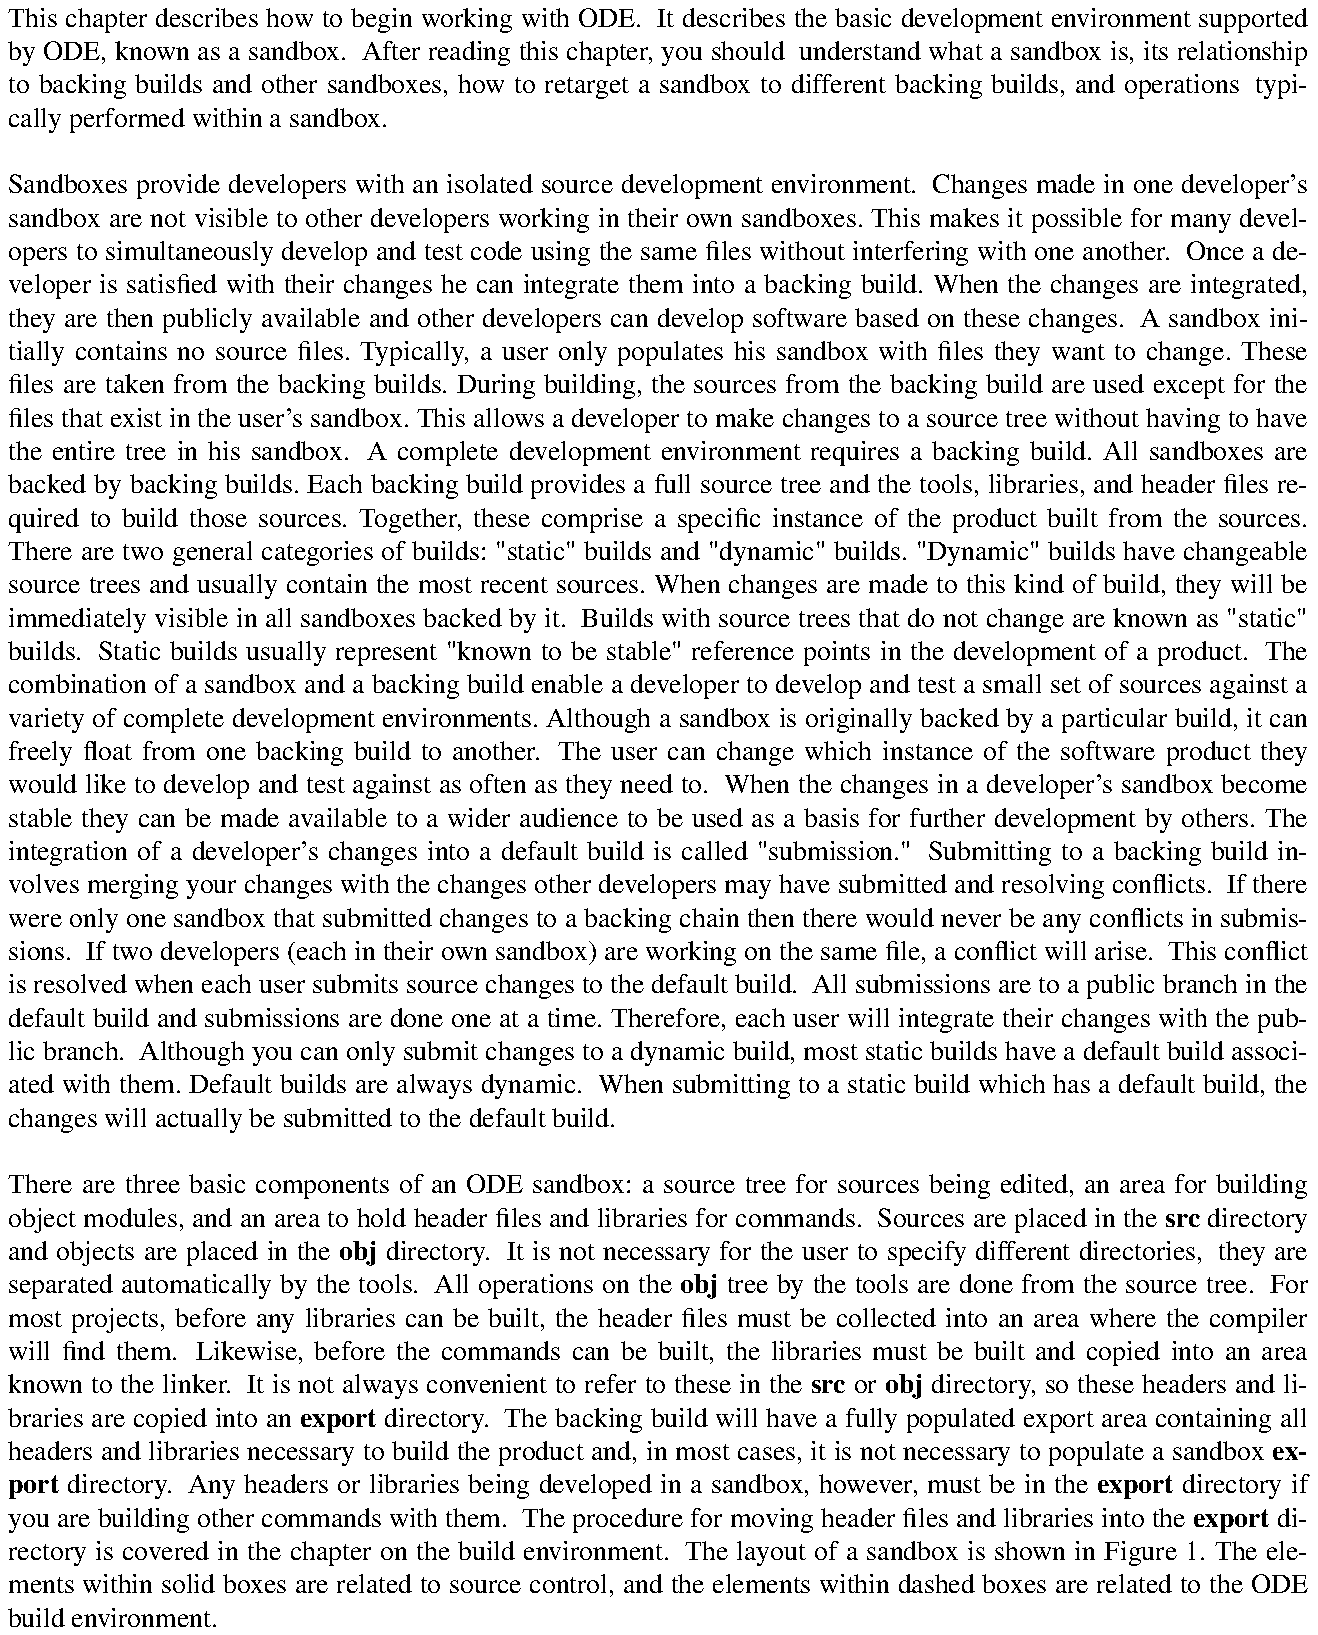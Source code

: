 .\"
.\" @OSF_FREE_COPYRIGHT@
.\" COPYRIGHT NOTICE
.\" Copyright (c) 1992, 1991, 1990  
.\" Open Software Foundation, Inc. 
.\"  
.\" Permission is hereby granted to use, copy, modify and freely distribute 
.\" the software in this file and its documentation for any purpose without 
.\" fee, provided that the above copyright notice appears in all copies and 
.\" that both the copyright notice and this permission notice appear in 
.\" supporting documentation.  Further, provided that the name of Open 
.\" Software Foundation, Inc. ("OSF") not be used in advertising or 
.\" publicity pertaining to distribution of the software without prior 
.\" written permission from OSF.  OSF makes no representations about the 
.\" suitability of this software for any purpose.  It is provided "as is" 
.\" without express or implied warranty. 
.\"
.\"
.\" HISTORY
.\" $Log: sandbox.pic,v $
.\" Revision 1.3.9.1  1993/11/18  21:23:24  marty
.\" 	CR # 629 - Updates
.\" 	[1993/11/18  21:22:19  marty]
.\"
.\" Revision 1.3.7.1  1993/08/26  16:05:45  marty
.\" 	CR # 628 - Update to ODE 2.3
.\" 	[1993/08/26  16:05:33  marty]
.\" 
.\" Revision 1.3.5.6  1993/05/17  19:44:26  damon
.\" 	CR 519. Added split sandbox documentation
.\" 	[1993/05/17  19:44:14  damon]
.\" 
.\" Revision 1.3.5.5  1993/05/14  21:38:57  damon
.\" 	CR 459. Updated sandbox figure
.\" 	[1993/05/14  21:38:48  damon]
.\" 
.\" Revision 1.3.5.4  1993/05/14  20:15:35  damon
.\" 	CR 459. Removed old local & shared info
.\" 	[1993/05/14  20:15:22  damon]
.\" 
.\" Revision 1.3.5.3  1993/05/14  20:03:59  damon
.\" 	CR 459. fixed sandbox index entry
.\" 	[1993/05/14  20:03:53  damon]
.\" 
.\" Revision 1.3.5.2  1993/05/14  19:49:54  damon
.\" 	CR 459. Removed tutorial section
.\" 	[1993/05/14  19:48:25  damon]
.\" 
.\" Revision 1.3.3.3  1992/12/03  19:11:16  damon
.\" 	ODE 2.2 CR 346. Expanded copyright
.\" 	[1992/12/03  18:41:47  damon]
.\" 
.\" Revision 1.3.3.2  1992/11/18  00:54:42  damon
.\" 	CR 12. Removed shared sandbox setup material
.\" 	[1992/11/18  00:53:55  damon]
.\" 
.\" Revision 1.3  1991/12/17  21:00:18  devrcs
.\" 	Fixed up page numbering
.\" 	[1991/12/11  21:33:31  mckeen]
.\" 
.\" 	Final 2.1 review changes
.\" 	[1991/12/05  20:59:44  mckeen]
.\" 
.\" Revision 1.2  1991/12/05  20:56:38  devrcs
.\" 	Added advanced topic on rc_files
.\" 	[1991/11/12  14:49:59  marty]
.\" 
.\" 	Final edits
.\" 	[1991/11/08  20:57:08  marty]
.\" 
.\" 	Touch-up workon on previous changes
.\" 	[1991/11/08  19:32:04  damon]
.\" 
.\" 	Removed redundant wording; tightened and rearranged
.\" 	[1991/11/08  14:32:02  damon]
.\" 
.\" 	Changed programmers to developers.
.\" 	[1991/11/08  14:05:34  marty]
.\" 
.\" 	 	More ode2.1 changes
.\" 
.\" 	 	More edits for ode2.1
.\" 	[1991/11/05  22:49:06  marty]
.\" 
.\" 	 	Null delta
.\" 	 	[91/08/07  15:33:57  marty]
.\" 
.\" 	 	Ready for review
.\" 	 	[91/08/07  12:51:45  marty]
.\" 
.\" 	 	More changes
.\" 	 	[91/08/06  17:06:10  marty]
.\" 
.\" 	 	re changes
.\" 	 	[91/08/05  17:00:44  marty]
.\" 	[91/08/07  15:50:05  marty]
.\" 
.\" 	 	More changes
.\" 	 	[91/07/30  16:01:49  marty]
.\" 
.\" 	 	More changes
.\" 	 	[91/07/26  15:41:30  marty]
.\" 
.\" 	 	More changes
.\" 	 	[91/07/25  18:04:18  marty]
.\" 
.\" 	 	Changes for DUG rewrite.
.\" 	 	[91/07/23  16:14:12  marty]
.\" 	[91/08/02  11:43:37  marty]
.\" 
.\" 	 	preliminary edit/rewrite
.\" 	 	[91/06/18  13:28:15  casey]
.\" 	[91/06/18  13:46:29  casey]
.\" 
.\" 	 	Separating DUG into common and OSC versions
.\" 	 	[91/01/16  17:02:52  randyb]
.\" 	[91/01/25  10:47:53  randyb]
.\" 
.\" 	 	More changes
.\" 	 	[91/07/30  16:01:49  marty]
.\" 
.\" 	 	More changes
.\" 	 	[91/07/26  15:41:30  marty]
.\" 
.\" 	 	More changes
.\" 	 	[91/07/25  18:04:18  marty]
.\" 
.\" 	 	Changes for DUG rewrite.
.\" 	 	[91/07/23  16:14:12  marty]
.\" 	[91/08/02  11:43:37  marty]
.\" 
.\" 	 	preliminary edit/rewrite
.\" 	 	[91/06/18  13:28:15  casey]
.\" 	[91/06/18  13:46:29  casey]
.\" 
.\" 	 	Separating DUG into common and OSC versions
.\" 	 	[91/01/16  17:02:52  randyb]
.\" 	[91/01/25  10:47:53  randyb]
.\" 
.\" Revision 1.5  90/11/03  10:27:56  devrcs
.\" 	 	Pre Tools II release
.\" 
.\" $EndLog$
...\"*********************************************************************
...\"          Reset page information for chapters in DUG
...\"*********************************************************************
.OH "'\fB\s10ODE User\'s Guide\fR''\\\\nP\s0'"	\"*** Set even page footers
.EH "'\s10\\\\nP''\fBSandboxes\s0\fR'"	\"*** Set odd page footers
.SK
...\"*********************************************************************
...\"          Contents of common DUG: Sandboxes
...\"*********************************************************************
.iX "sandboxes"
.H 1 "Sandboxes"
This chapter describes how to begin working with ODE.
It describes the basic development environment supported by ODE,
known as a sandbox.  After reading this chapter,
you should  understand what a sandbox is, its relationship
to backing builds and other sandboxes, how to retarget a sandbox to 
different backing builds, and 
operations  typically performed within a sandbox.

.H 2 "What is a sandbox?"
.P
Sandboxes provide developers with an isolated source development environment.
Changes made in one developer's sandbox are not visible to other developers
working in their own sandboxes. This makes it possible for many developers to
simultaneously develop and test code
using the same files without interfering with
one another.
Once a developer is satisfied with their changes he can integrate them into
a backing build. When the changes are integrated, they are then publicly
available and other developers can develop software based on these changes.
.P
A sandbox initially contains no source files. Typically, a user only populates
his sandbox with files they want to change. These files are taken from the
backing builds. During building, the sources from the backing build are used
except for the files that exist in the user's sandbox. This allows a developer
to make changes to a source tree without having to have the entire tree in
his sandbox.
.P
A complete development environment requires a backing build. All sandboxes
are backed by backing builds. Each backing build provides a full source tree
and the tools, libraries, and header files required to
build those sources. Together, these comprise a specific instance of the
product built from the sources.
.P
There are two general categories of builds: "static" builds and "dynamic"
builds. "Dynamic" builds have changeable source trees and usually contain the
most recent sources. When changes are made to this kind of build, they will be
immediately visible in all sandboxes backed by it.
Builds with source trees that do not change are known as "static" builds.
Static builds usually represent "known to be stable" reference points in
the development of a product.
.P
The combination of a sandbox and a backing build enable a developer to develop
and test a small set of sources against a variety of complete development
environments. Although a sandbox is originally backed by a particular build,
it can freely float from one backing build to another.  The user can change
which instance of the software product they would like to develop and
test against as often as they need to.
.P
When the changes in a developer's sandbox become stable they can be
made available to a wider audience to be used as a basis for further
development by others. The integration of a developer's changes into a
default build is called "submission."
.P
Submitting to a backing build involves merging your changes with the
changes other developers may have submitted and resolving conflicts.
If there were only one sandbox that submitted changes to a backing
chain then there would never be any conflicts in submissions.
.P
If two developers (each in their own sandbox) are working on the same
file, a conflict will arise.  This conflict is resolved when each user
submits source changes to the default build.  All submissions are to a
public branch in the default build and submissions are done one at a
time. Therefore, each user will integrate their changes with the
public branch.
.P
Although you can only submit changes to a dynamic build, most static builds
have a default build associated with them. Default builds are always dynamic.
When submitting to a static build which has a default build, the changes will
actually be submitted to the default build.

.H 2 "Components of a sandbox"
There are three basic components of an ODE sandbox:
a source tree for sources being edited, 
an area for building object modules, and an area to hold header files and
libraries for commands.  
Sources are placed in the \fBsrc\fR directory and
objects are placed in the \fBobj\fR directory.  
It is not necessary
for the user to specify different directories,  they are separated 
automatically by the tools.  
All operations
on the \fBobj\fR tree by the tools
are done from the source tree.
.P
For most projects, before any libraries can be built, the header files
must be collected into an area where the compiler will find them.
Likewise, before the commands can be built, the libraries must be
built and copied into an area known to the linker.  It is not always
convenient to refer to these in the \fBsrc\fR or \fBobj\fR directory,
so these headers and libraries are copied into an \fBexport\fR
directory.  The backing build will have a fully populated export area
containing all headers and libraries necessary to build the product
and, in most cases, it is not necessary to populate a sandbox
\fBexport\fR directory.  Any headers or libraries being developed in a
sandbox, however, must be in the \fBexport\fR directory if you are
building other commands with them.  The procedure for moving header
files and libraries into the \fBexport\fR directory is covered in the
chapter on the build environment.
.P
The layout of a sandbox is shown in Figure 1. The elements within solid
boxes are related to source control, and the elements within dashed boxes
are related to the ODE build environment.

.rs
.sp 8i
.DS
.PS
scale = 80
.ps 40
box dashed 0.1 * scale wid 264 ht 128 at 362, 501
line   from 294, 469 \
	to 382, 453 
line   from 294, 469 \
	to 382, 485 
line   from 326, 533 \
	to 382, 517 
line   from 326, 533 \
	to 382, 549 
.ps 10
"\fI\s22Sandbox Directory Structure\s0\fP"  at 302, 661
"\fR\s16src\s0\fP"  at 278, 69
.ps 40
line   from 222, 325 \
	to 262, 69 
.ps 10
"\fR\s16link -> backing_tree\s0\fP"  at 350, 589
.ps 40
line   from 222, 325 \
	to 262, 589 
line   from 118, 325 \
	to 174, 261 
line   from 118, 325 \
	to 174, 293 
line   from 118, 325 \
	to 174, 357 
line   from 118, 325 \
	to 174, 325 
line   from 118, 325 \
	to 174, 389 
.ps 10
"\fR\s16sbox3\s0\fP"  at 198, 325
"\fR\s16sbox4\s0\fP"  at 198, 293
"\fR\s16sbox5\s0\fP"  at 198, 261
"\fR\s16Sandbox-base\s0\fP"  at 54, 325
"\fR\s10\s0\fP"  at 38, 301
.ps 40
line   from 222, 325 \
	to 262, 469 
.ps 10
"\fR\s16rc_files\s0\fP"  at 294, 325
"\fR\s16sbox1\s0\fP"  at 198, 389
"\fR\s16sbox2\s0\fP"  at 198, 357
.ps 40
line   from 222, 325 \
	to 262, 325 
.ps 10
"\fR\s16obj\s0\fP"  at 278, 469
.ps 40
line   from 222, 325 \
	to 262, 533 
.ps 10
"\fR\s16sets\s0\fP"  at 398, 293
.ps 40
box dashed wid 64 ht 32 at 398, 293
line   from 326, 325 \
	to 382, 293 
line   from 326, 325 \
	to 382, 245 
line   from 326, 325 \
	to 382, 357 
line   from 326, 325 \
	to 382, 213 
.ps 10
"\fR\s16Buildconf\s0\fP"  at 422, 245
"\fR\s16Buildconf.exp\s0\fP"  at 438, 213
.ps 40
line   from 326, 325 \
	to 382, 389 
.ps 10
"\fR\s16<project>\s0\fP"  at 422, 357
"\fR\s16projects\s0\fP"  at 414, 389
"\fR\s16sb.conf\s0\fP"  at 518, 357
line   from 462, 357 \
	to 486, 357 
.ps 40
box  wid 64 ht 32 at 398, 293
.ps 10
"\fR\s16.BCSset-<user>_sbox3\s0\fP"  at 478, 85
"\fR\s16.BCSlog-<user>_sbox3\s0\fP"  at 478, 117
"\fR\s16.BCSlock\s0\fP"  at 425, 147
.ps 40
box  wid 208 ht 96 at 470, 117
.ps 10
"\fR\s16<subdirs>\s0\fP"  at 422, 5
"\fR\s16Makeconf\s0\fP"  at 422, 37
.ps 40
box dashed 0.1 * scale wid 104 ht 32 at 418, 37
line   from 294, 69 \
	to 382, 149 
line   from 294, 69 \
	to 382, 117 
line   from 294, 69 \
	to 382, 37 
line   from 294, 69 \
	to 382, 5 
.ps 10
"\fR\s16export\s0\fP"  at 294, 533
"\fR\s16<machine 1>\s0\fP"  at 438, 549
"\fR\s16<machine 2>\s0\fP"  at 438, 517
"\fR\s16<machine 2>\s0\fP"  at 438, 453
"\fR\s16<machine 1>\s0\fP"  at 438, 485
.PE
.ce 
Figure 1.
.DE
.sp 4i

.H 2 "Chaining sandboxes and backing builds"
.P
Sandboxes can be chained together.  That is, a sandbox can be set up
that is backed by another sandbox, which may be backed by yet another
sandbox.  These sandboxes can be chained together to any depth as long
as the last link in the chain is a full backing build.
.P
Chaining sandboxes is beneficial when it is important to stage
integration and visibility of source changes into different levels of
development.  Each level in the chain can represent an integration
point for a different group of users.  Also, each level up the chain
can represent some subset of a user community, the lowest level
representing the smallest set, that is, a developer and his private
sandbox.  The highest level representing the largest audience, that
is, the backing build available to everyone.
.P
The actual structure of the chain and the function of each level in
the chain is up to the group of people maintaining it.  The essence of
each level in a sandbox/backing build chain is to provide an area of
private development for a small group of people and allow submission
of those changes to a wider audience.
.P
The structure of a backing chain is shown in Figure 2.
.rs
.sp 8i
.DS
.PS
scale = 80
"\fH\s0with a backing build at the end.\s0\fP"  at 256, 3
"\fH\s0A backing chain is any number (including zero) of shared sandboxes\s0\fP"  at 288, 19
"\fH\s0backing\s0\fP"  at 40, 203
"\fH\s0build\s0\fP"  at 40, 187
ellipse wid 80 ht 40 at 40, 199
line <-  from 160, 251 \
	to 160, 227 
"\fH\s0shared\s0\fP"  at 160, 211
ellipse wid 80 ht 40 at 160, 199
"\fH\s0sandbox n\s0\fP"  at 160, 195
ellipse wid 80 ht 40 at 160, 279
"\fH\s0build\s0\fP"  at 160, 267
"\fH\s0backing\s0\fP"  at 160, 283
line <-  from 280, 251 \
	to 280, 227 
"\fH\s0sandbox\s0\fP"  at 280, 115
line <-  from 280, 171 \
	to 280, 147 
"\fH\s0sandbox n\s0\fP"  at 280, 275
ellipse wid 80 ht 40 at 280, 279
ellipse wid 80 ht 40 at 280, 359
"\fH\s0shared\s0\fP"  at 280, 291
"\fH\s0build\s0\fP"  at 280, 347
"\fH\s0backing\s0\fP"  at 280, 363
line <-  from 280, 331 \
	to 280, 307 
ellipse wid 80 ht 40 at 280, 119
"\fH\s0shared\s0\fP"  at 280, 211
"\fH\s0sandbox 1\s0\fP"  at 280, 195
ellipse wid 80 ht 40 at 280, 199
ellipse wid 80 ht 40 at 400, 199
"\fH\s0sandbox\s0\fP"  at 400, 115
"\fH\s0sandbox 1\s0\fP"  at 400, 195
"\fH\s0shared\s0\fP"  at 400, 211
line <-  from 400, 171 \
	to 400, 147 
line <-  from 400, 251 \
	to 400, 227 
ellipse wid 80 ht 40 at 400, 119
"\fH\s0sandbox n\s0\fP"  at 400, 355
ellipse wid 80 ht 40 at 400, 359
ellipse wid 80 ht 40 at 400, 439
"\fH\s0shared\s0\fP"  at 400, 371
"\fH\s0build\s0\fP"  at 400, 427
"\fH\s0backing\s0\fP"  at 400, 443
line <-  from 400, 411 \
	to 400, 387 
line <-  from 400, 331 \
	to 400, 307 
"\fH\s0.\s0\fP"  at 400, 275
"\fH\s0.\s0\fP"  at 400, 283
"\fH\s0.\s0\fP"  at 400, 275
"\fH\s0.\s0\fP"  at 400, 283
"\fH\s0sandbox\s0\fP"  at 160, 115
line <-  from 160, 171 \
	to 160, 147 
ellipse wid 80 ht 40 at 160, 119
"\fH\s0.\s0\fP"  at 400, 283
"\fH\s0.\s0\fP"  at 400, 291
"\fH\s0chain\s0\fP"  at 504, 331
"\fH\s0Backing\s0\fP"  at 504, 347
line   from 464, 459 \
	to 480, 459 \
	to 480, 179 \
	to 464, 179 
ellipse wid 80 ht 40 at 40, 119
line <-  from 40, 171 \
	to 40, 147 
"\fH\s0sandbox\s0\fP"  at 40, 115
.PE
.ce 
Figure 2.
.DE
.sp 4i

.H 2 "The .sandboxrc File"
.P
.iX "file" "user \fBrc\fR"
.iX "user \fBrc\fR file"
Each ODE user has a file that contains information about
the sandboxes the user accesses.  Such information includes:
the list of the user's sandboxes,
the base directory to each sandbox, and the user's default sandbox.
It can also contain default arguments for any of the
ODE commands.  This file is usually located in
\fB${HOME}/.sandboxrc\fR.
.P
The entries in the \fB.sandboxrc\fR file for
ODE commands have the following format:
.sp
.ti 4
\fIcmdname \ option ...\fR
.P
It is possible to place the \fB.sandboxrc\fR file in a directory other
than \fB${HOME}\fR.  However, each time any of the ODE
tools that access this file are used, the user has to 
specify the new path.
.P
.H 2 "Operations within sandboxes"
The operations on sandboxes supported by ODE include:
creating sandboxes, working in  sandboxes, populating sandboxes,
retargeting sandboxes to different backing 
trees,
and removing sandboxes.  Here we will discuss these operations
within ODE and the tools available to perform them.

.H 3 "Creating Sandboxes"
The command to create a sandbox is \fBmksb\fR.  
This command is the first step
in setting up a development environment under ODE.
\fBmksb\fR creates the sandbox structure
which includes the directories \fBsrc\fR,
\fBobj\fR, \fBexport\fR, and a directory \fBrc_files\fR
that maintains datafiles that
refer to a 
backing build or shared sandbox.  \fBmksb\fR also creates the symbolic link
\fBlink\fR that points to the backing build.
.P
Sandboxes can be created to support any or all of the different
machine types.
\fBmksb\fR creates each of these directories for each machine type listed
with the command line option \fB-m\fR.
.P

You should be aware of the following restrictions when creating a
sandbox:
.BL
.LI
Sandbox names cannot contain dashes '-', periods '.', or
slashes '/'.
.LI
Each execution of \fBmksb\fR creates only one sandbox.  Do not specify
more than one sandbox name on the command line.
.LI
Each sandbox must be backed by an existing backing build or 
sandbox.  You cannot create a null sandbox and retarget it later.
.LI
Since sandbox names are listed
in the file \fB${HOME}/.sandboxrc\fR file and 
the \fB.sandboxrc\fR file maps sandbox names to the directories
where they reside, 
a user cannot have more than one sandbox 
with the same name.  
.LI
Moving a sandbox to a different directory will require the following changes:
symbolic links created to populate the sandbox must be recreated, and
the \fB.sandboxrc\fR file must to be updated to show the new sandbox base.
.LE
.P
\fBExamples:\fR
.P
The following command is used to create the sandbox \fBsymphony\fR  
in the current working directory backed by the osc1.1 backing build for
the machine type pmax.
.P
.ti 4 
.B "mksb -back /project/osc/build/osc1.1 -m pmax symphony"
.P
The following command is used to create the same sandbox but, supports
building for the machine types \fBpmax, mmax\fR and \fBat386\fR.
.P
.ti 4 
.B "mksb -back /project/osc/build/osc1.1 -m pmax:mmax:at386 symphony"
.P
.H 3 "Working on a Sandbox"
\fBworkon\fR is used to get into a sandbox environment for editing,
compiling, and linking.  
\fBworkon\fR sets the user up in a new shell, establishes the proper
environment for  working in the sandbox, and places the user in the sandbox
\fBsrc\fR tree.
.P
The command syntax is simple,
.P
.ti 4
\fBworkon [-sb \fIsandbox-name\fB]\fR
.P
.H 3 "Populating a Sandbox"
.iX "sandbox" "populating"
.iX "mksb" "command"
.iX "populating sandboxes"
Sandboxes, by design, do not require sources in them to build.  The
ODE tools go through a search path to find all sources required to
build.  The sandbox is searched, and if sources are not available,
each successive link in the backing chain is searched.  The last link
in the backing chain is a backing build with a fully populated source
tree.  We recommend that users of ODE do not populate sandboxes with
sources, rather, the only sources found in a sandbox should be 
those checked out for editing.
.P
There are times when populating a sandbox may be desirable to the user
(such as source browsing).  The ODE tools do support populating of
sandboxes in two ways.  Setting up symbolic links to sources in the
backing chain and physically copying sources from the backing chain.
Given a choice between the two, we recommend using symbolic links
rather than physical copying of files.
.P
When you create a sandbox, you can specify to \fBmksb\fR to put links
to the backing tree in the sandbox for all sources, exported files,
and tools.  You can also have these files copied into the sandbox.
Copying them into place limits your ability to retarget your sandbox
to other backing trees.
.P
Whether you copy files from the backing tree or merely create links 
from the sandbox, you should be aware of the advantages and disadvantages
of each.  Copying files from the backing build to a sandbox takes up a 
large amount of space and, if it is a dynamic backing build, the  
sources copied
can easily become out of date.  Symbolic links take up less space, 
however, they can pose problems if the sandbox is ever moved around on
the file system.
Each sandbox contains a link to the backing build appropriately named
\fBlink\fR.  It is through this link that all tools refer to the backing
build.  Each link in a populated sandbox refers to the backing tree
through the path \fIabsolute-pathname-to-sandbox\fB/link/...\fR.  If
the sandbox is moved then the absolute pathnames to the sandbox in each
symbolic link becomes invalid.  Each of these links will need to be
recreated.
.P
.iX "links" "symbolic"
.iX "symbolic links"
The \fBmklinks\fR command can also be used to populate a sandbox.
This tool provides more flexibility in that
you can use it to link individual sources, objects, tools, and headers.
You can populate an area with a single file or and entire subsystem
By default \fBmklinks\fR uses symbolic links for each file it creates.
.P
\fBExample:\fR 
.P
The commands:
.P
.ti 4
.B "cd usr/bin"
.ti 4
.B "mklinks date"
.P
will create symbolic links to all of the sources for the \fBdate\fR command.

.P
.H 3 "Retargeting a Sandbox"
.P
.iX "sandbox" "retargeting"
.iX "retargeting" "sandbox"
.iX "build" "backing"
.iX "backing build, changing"
.iX "changing backing build"
.iX "\fBresb\fR" "command"
.iX "commands" "\fBresb\fR"
Retargeting a sandbox refers to changing the shared sandbox or backing
build that a developers sandbox is backed by.  As mentioned earlier,
sandboxes rely on backing chains for a complete development
environment.  Since each backing chain represents a different point in
the development of a software product, developers may find it useful
to \fIswitch\fR to a newer backing chain as time goes on.
.P
When you want to be backed by a different build or
sandbox, you need to retarget the sandbox using \fBresb\fR.
.P
\fBExample:\fR
.sp
.ti 4
.B "resb -sb symphony /project/osc/build/osc1.2"

.H 3 "Removing a Sandbox"
If a mistake has been made in creating a sandbox, the user can \fB-undo\fR 
with \fBmksb\fR.
.P
\fBExample:\fR
.P
.ti 4
.B "mksb -undo symphony"
.P
.H 2 "Accessing the Builds"
.iX "build" "accessing"
.iX "accessing" "builds"
You should consult the release engineers on your project to locate 
the builds are and how to access them.
Usually, all the builds for a single project will be available under
a single directory; however, as this is a project-by-project decision,
this may not necessarily be the case.
.H 2 "Split Sandboxes"
.iX "sandboxes" "split"
.iX "projects file"
.iX "split sandboxes"
.iX "configuration files" "projects"
A user's sandbox can be set up to be backed by multiple backing builds
on a directory by directory basis. This is accomplished with the 'projects'
file which resides in the rc_files directory. The contents of the projects
file is a list of directories and projects. The first field is the directory
and the second field is the project to use for that directory.
.P
.iX "sb.conf"
.iX "configuration files" "sb.conf"
Along with the projects file, you will need an sb.conf file for every
project listed in the projects file. In sandboxes created with ODE 2.3 mksb,
there will already be a single line in the projects file corresponding to the
project of the backing build which the sandbox is backed by. There will also
be an sb.conf file for that project. You will only need to modify the
projects file and add an sb.conf file if you wish to have a sandbox backed
by more than one project.
.P
The sb.conf file has 4 entries:
.P
.VL 15
.iX "backing_project"
.iX "backing_build"
.iX "ode_sc"
.iX "ode_build_env"
.LI \fBbacking_project\fR
The name of the project that the sandbox is backed by.
.LI \fBbacking_build\fR
The logical path used to access the top of the backing build.
.LI \fBode_sc\fR
Indicates whether ODE source control is being used, set to 'true' or 'false'.
.LI \fBode_build_env\fR
Indicates whether the ODE build environment is being used, set to 'true' or 'false'.
.LE

